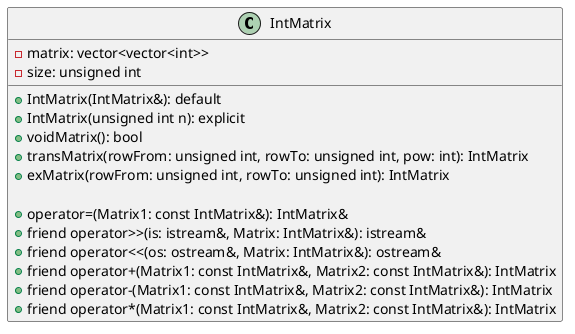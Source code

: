 @startuml IntMatrix_UML

class IntMatrix {
  - matrix: vector<vector<int>>
  - size: unsigned int

  + IntMatrix(IntMatrix&): default
  + IntMatrix(unsigned int n): explicit
  + voidMatrix(): bool
  + transMatrix(rowFrom: unsigned int, rowTo: unsigned int, pow: int): IntMatrix
  + exMatrix(rowFrom: unsigned int, rowTo: unsigned int): IntMatrix

  + operator=(Matrix1: const IntMatrix&): IntMatrix&
  + friend operator>>(is: istream&, Matrix: IntMatrix&): istream&
  + friend operator<<(os: ostream&, Matrix: IntMatrix&): ostream&
  + friend operator+(Matrix1: const IntMatrix&, Matrix2: const IntMatrix&): IntMatrix
  + friend operator-(Matrix1: const IntMatrix&, Matrix2: const IntMatrix&): IntMatrix
  + friend operator*(Matrix1: const IntMatrix&, Matrix2: const IntMatrix&): IntMatrix
}

@enduml